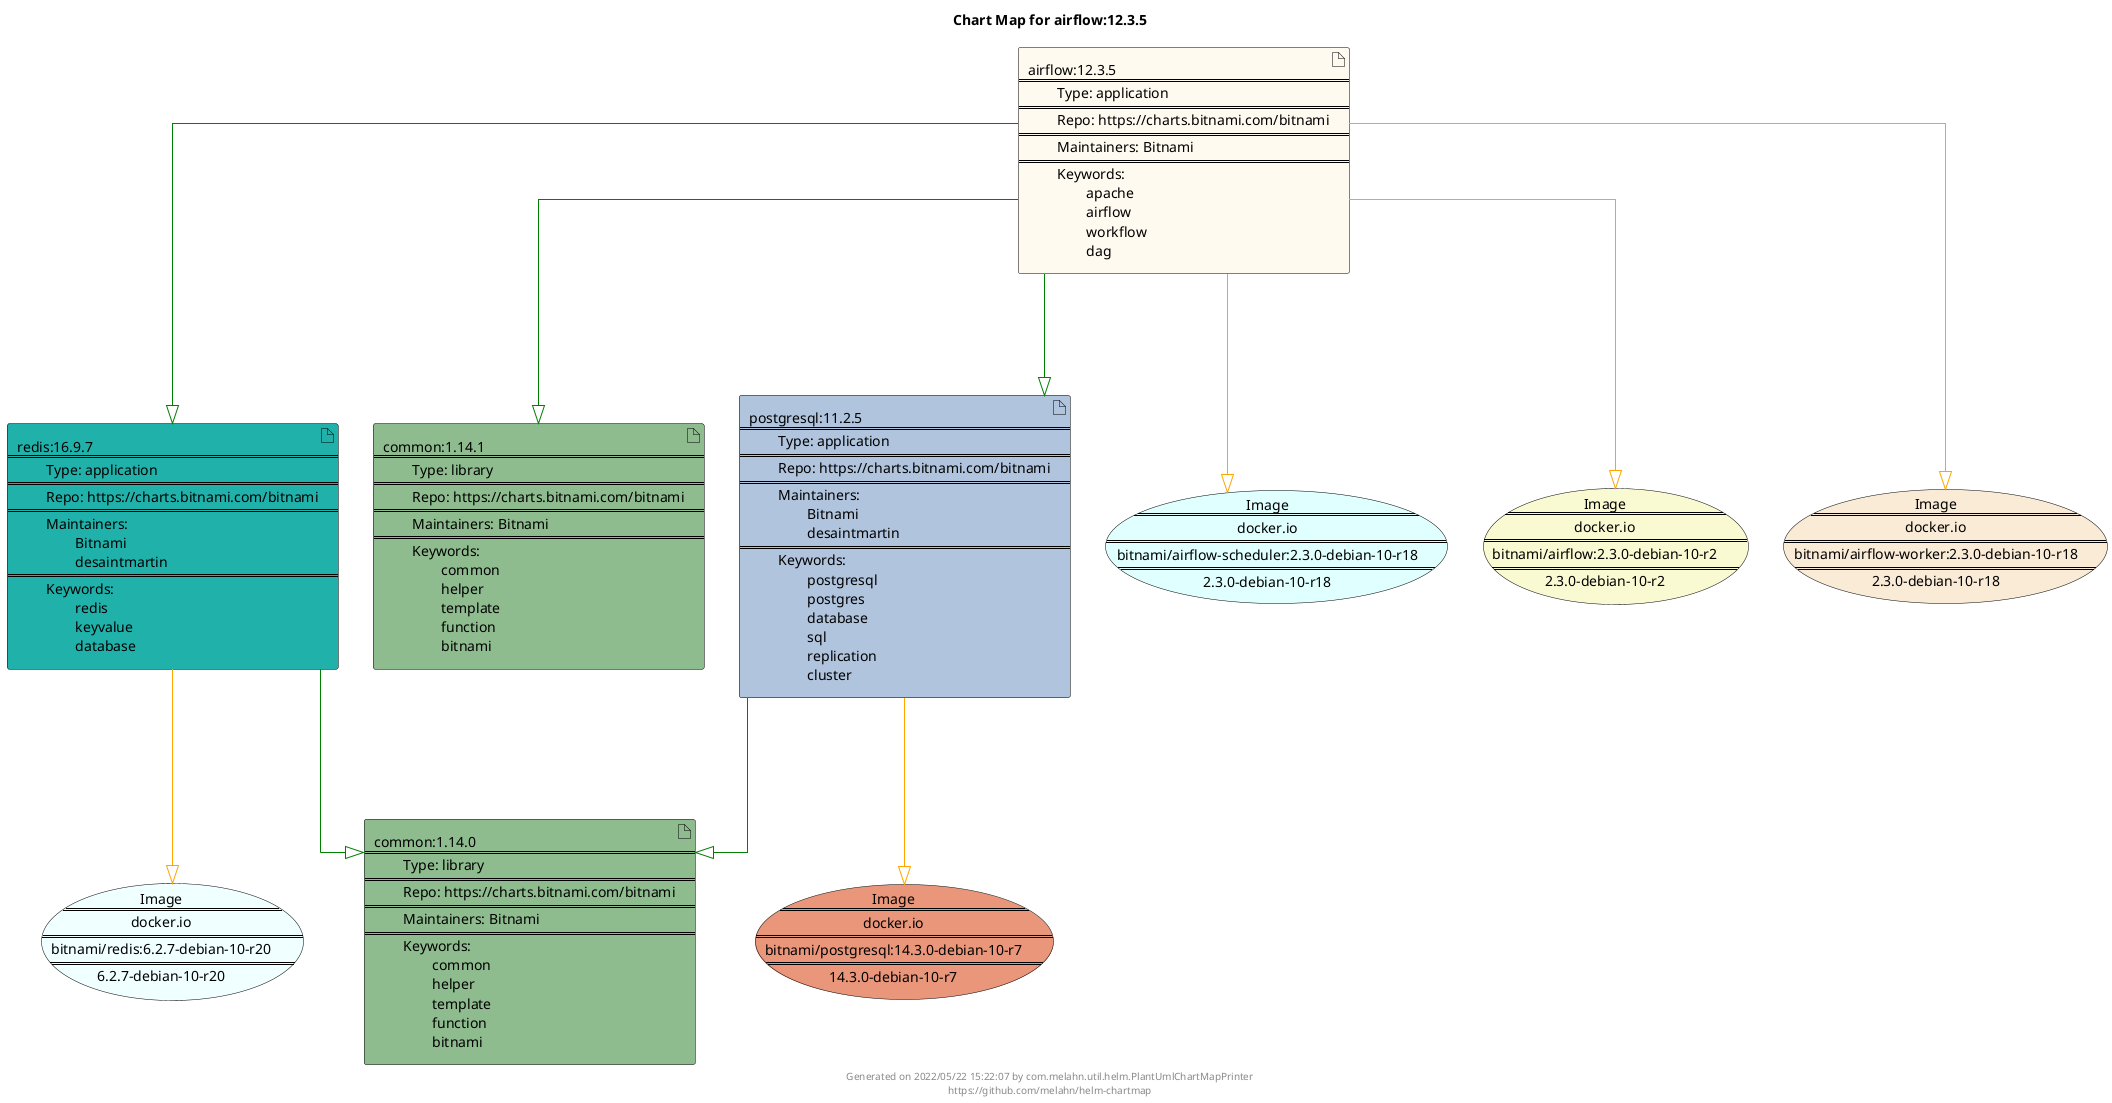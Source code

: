 @startuml
skinparam linetype ortho
skinparam backgroundColor white
skinparam usecaseBorderColor black
skinparam usecaseArrowColor LightSlateGray
skinparam artifactBorderColor black
skinparam artifactArrowColor LightSlateGray

title Chart Map for airflow:12.3.5

'There are 5 referenced Helm Charts
artifact "redis:16.9.7\n====\n\tType: application\n====\n\tRepo: https://charts.bitnami.com/bitnami\n====\n\tMaintainers: \n\t\tBitnami\n\t\tdesaintmartin\n====\n\tKeywords: \n\t\tredis\n\t\tkeyvalue\n\t\tdatabase" as redis_16_9_7 #LightSeaGreen
artifact "airflow:12.3.5\n====\n\tType: application\n====\n\tRepo: https://charts.bitnami.com/bitnami\n====\n\tMaintainers: Bitnami\n====\n\tKeywords: \n\t\tapache\n\t\tairflow\n\t\tworkflow\n\t\tdag" as airflow_12_3_5 #FloralWhite
artifact "common:1.14.0\n====\n\tType: library\n====\n\tRepo: https://charts.bitnami.com/bitnami\n====\n\tMaintainers: Bitnami\n====\n\tKeywords: \n\t\tcommon\n\t\thelper\n\t\ttemplate\n\t\tfunction\n\t\tbitnami" as common_1_14_0 #DarkSeaGreen
artifact "common:1.14.1\n====\n\tType: library\n====\n\tRepo: https://charts.bitnami.com/bitnami\n====\n\tMaintainers: Bitnami\n====\n\tKeywords: \n\t\tcommon\n\t\thelper\n\t\ttemplate\n\t\tfunction\n\t\tbitnami" as common_1_14_1 #DarkSeaGreen
artifact "postgresql:11.2.5\n====\n\tType: application\n====\n\tRepo: https://charts.bitnami.com/bitnami\n====\n\tMaintainers: \n\t\tBitnami\n\t\tdesaintmartin\n====\n\tKeywords: \n\t\tpostgresql\n\t\tpostgres\n\t\tdatabase\n\t\tsql\n\t\treplication\n\t\tcluster" as postgresql_11_2_5 #LightSteelBlue

'There are 5 referenced Docker Images
usecase "Image\n====\ndocker.io\n====\nbitnami/airflow-scheduler:2.3.0-debian-10-r18\n====\n2.3.0-debian-10-r18" as docker_io_bitnami_airflow_scheduler_2_3_0_debian_10_r18 #LightCyan
usecase "Image\n====\ndocker.io\n====\nbitnami/redis:6.2.7-debian-10-r20\n====\n6.2.7-debian-10-r20" as docker_io_bitnami_redis_6_2_7_debian_10_r20 #Azure
usecase "Image\n====\ndocker.io\n====\nbitnami/airflow:2.3.0-debian-10-r2\n====\n2.3.0-debian-10-r2" as docker_io_bitnami_airflow_2_3_0_debian_10_r2 #LightGoldenRodYellow
usecase "Image\n====\ndocker.io\n====\nbitnami/airflow-worker:2.3.0-debian-10-r18\n====\n2.3.0-debian-10-r18" as docker_io_bitnami_airflow_worker_2_3_0_debian_10_r18 #AntiqueWhite
usecase "Image\n====\ndocker.io\n====\nbitnami/postgresql:14.3.0-debian-10-r7\n====\n14.3.0-debian-10-r7" as docker_io_bitnami_postgresql_14_3_0_debian_10_r7 #DarkSalmon

'Chart Dependencies
airflow_12_3_5--[#green]-|>postgresql_11_2_5
postgresql_11_2_5--[#green]-|>common_1_14_0
airflow_12_3_5--[#green]-|>redis_16_9_7
redis_16_9_7--[#green]-|>common_1_14_0
airflow_12_3_5--[#green]-|>common_1_14_1
redis_16_9_7--[#orange]-|>docker_io_bitnami_redis_6_2_7_debian_10_r20
airflow_12_3_5--[#orange]-|>docker_io_bitnami_airflow_worker_2_3_0_debian_10_r18
airflow_12_3_5--[#orange]-|>docker_io_bitnami_airflow_2_3_0_debian_10_r2
airflow_12_3_5--[#orange]-|>docker_io_bitnami_airflow_scheduler_2_3_0_debian_10_r18
postgresql_11_2_5--[#orange]-|>docker_io_bitnami_postgresql_14_3_0_debian_10_r7

center footer Generated on 2022/05/22 15:22:07 by com.melahn.util.helm.PlantUmlChartMapPrinter\nhttps://github.com/melahn/helm-chartmap
@enduml
